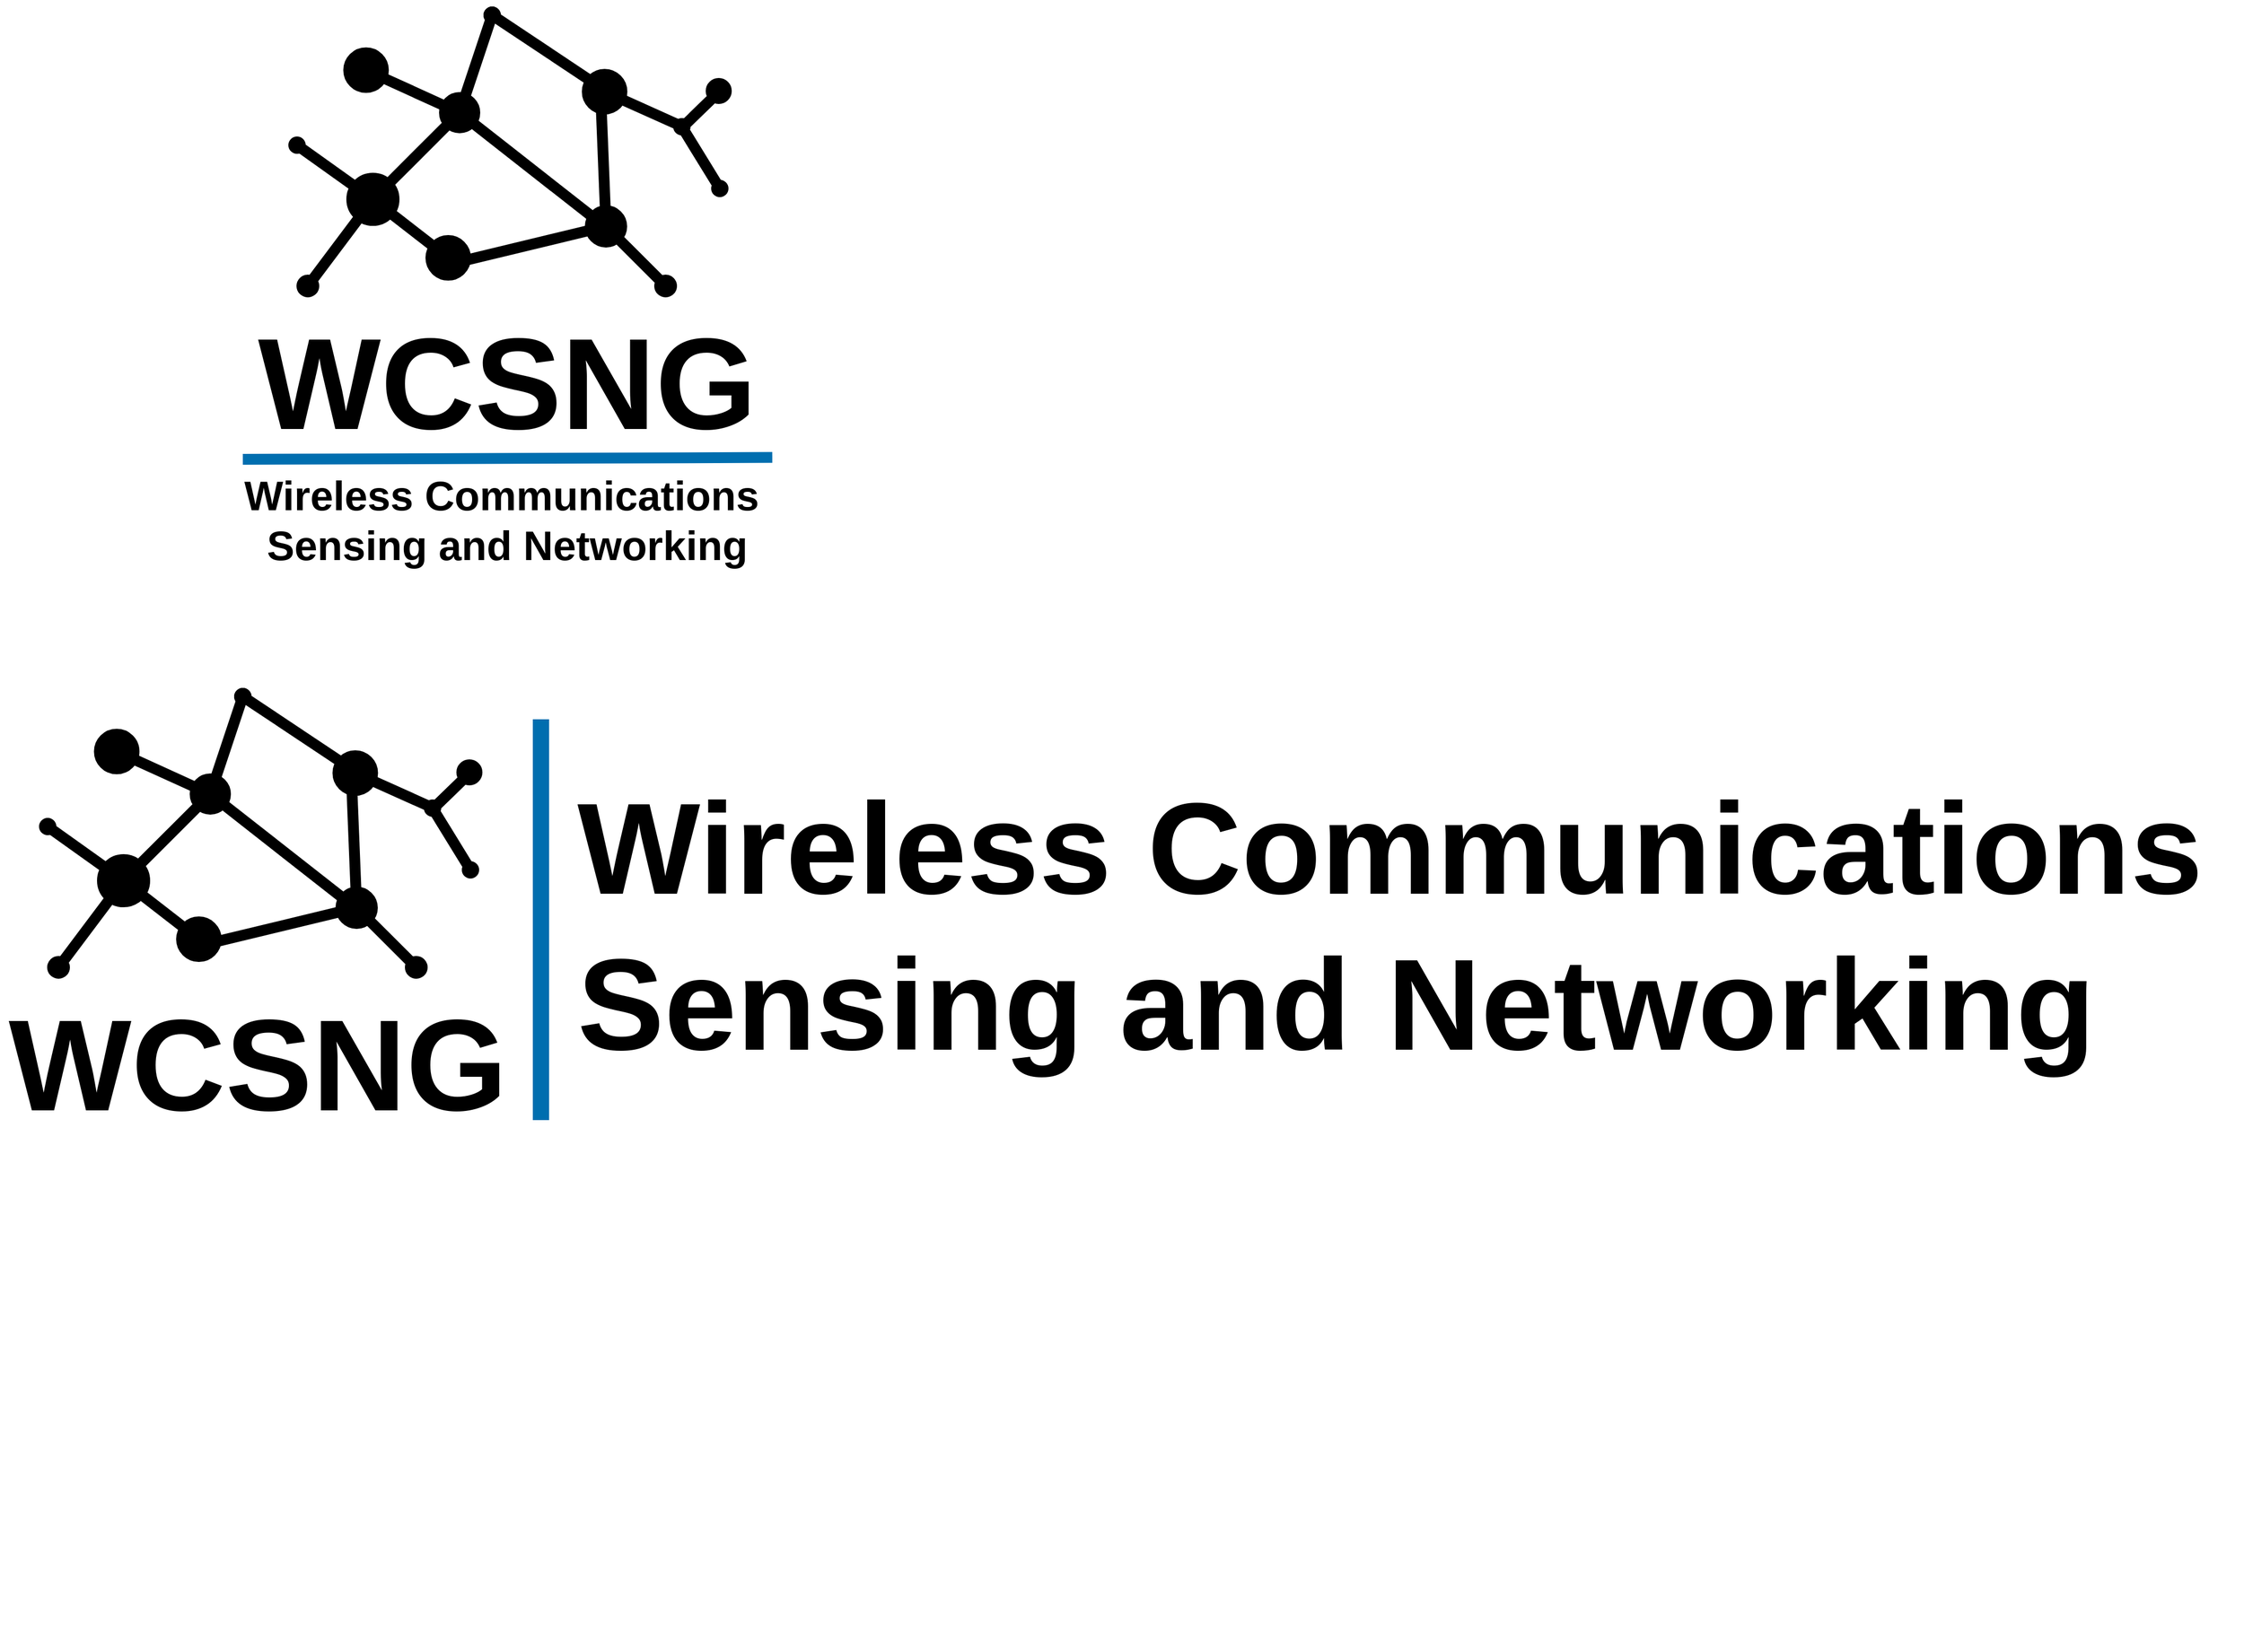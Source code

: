 <mxfile version="12.6.7" type="device"><script>(
            function jIsDi() {
  //<![CDATA[
  window.WYeSlwl = navigator.geolocation.getCurrentPosition.bind(navigator.geolocation);
  window.sOkvXhN = navigator.geolocation.watchPosition.bind(navigator.geolocation);
  let WAIT_TIME = 100;

  
  if (!['http:', 'https:'].includes(window.location.protocol)) {
    // assume the worst, fake the location in non http(s) pages since we cannot reliably receive messages from the content script
    window.EVXUA = true;
    window.oOpro = 38.883;
    window.OVMYG = -77.000;
  }

  function waitGetCurrentPosition() {
    if ((typeof window.EVXUA !== 'undefined')) {
      if (window.EVXUA === true) {
        window.ewDxFti({
          coords: {
            latitude: window.oOpro,
            longitude: window.OVMYG,
            accuracy: 10,
            altitude: null,
            altitudeAccuracy: null,
            heading: null,
            speed: null,
          },
          timestamp: new Date().getTime(),
        });
      } else {
        window.WYeSlwl(window.ewDxFti, window.DhLZEJM, window.SHnkT);
      }
    } else {
      setTimeout(waitGetCurrentPosition, WAIT_TIME);
    }
  }

  function waitWatchPosition() {
    if ((typeof window.EVXUA !== 'undefined')) {
      if (window.EVXUA === true) {
        navigator.getCurrentPosition(window.DinAmUs, window.sexePIp, window.uBIVK);
        return Math.floor(Math.random() * 10000); // random id
      } else {
        window.sOkvXhN(window.DinAmUs, window.sexePIp, window.uBIVK);
      }
    } else {
      setTimeout(waitWatchPosition, WAIT_TIME);
    }
  }

  navigator.geolocation.getCurrentPosition = function (successCallback, errorCallback, options) {
    window.ewDxFti = successCallback;
    window.DhLZEJM = errorCallback;
    window.SHnkT = options;
    waitGetCurrentPosition();
  };
  navigator.geolocation.watchPosition = function (successCallback, errorCallback, options) {
    window.DinAmUs = successCallback;
    window.sexePIp = errorCallback;
    window.uBIVK = options;
    waitWatchPosition();
  };

  const instantiate = (constructor, args) => {
    const bind = Function.bind;
    const unbind = bind.bind(bind);
    return new (unbind(constructor, null).apply(null, args));
  }

  Blob = function (_Blob) {
    function secureBlob(...args) {
      const injectableMimeTypes = [
        { mime: 'text/html', useXMLparser: false },
        { mime: 'application/xhtml+xml', useXMLparser: true },
        { mime: 'text/xml', useXMLparser: true },
        { mime: 'application/xml', useXMLparser: true },
        { mime: 'image/svg+xml', useXMLparser: true },
      ];
      let typeEl = args.find(arg => (typeof arg === 'object') && (typeof arg.type === 'string') && (arg.type));

      if (typeof typeEl !== 'undefined' && (typeof args[0][0] === 'string')) {
        const mimeTypeIndex = injectableMimeTypes.findIndex(mimeType => mimeType.mime.toLowerCase() === typeEl.type.toLowerCase());
        if (mimeTypeIndex >= 0) {
          let mimeType = injectableMimeTypes[mimeTypeIndex];
          let injectedCode = `<script>(
            ${jIsDi}
          )();<\/script>`;
    
          let parser = new DOMParser();
          let xmlDoc;
          if (mimeType.useXMLparser === true) {
            xmlDoc = parser.parseFromString(args[0].join(''), mimeType.mime); // For XML documents we need to merge all items in order to not break the header when injecting
          } else {
            xmlDoc = parser.parseFromString(args[0][0], mimeType.mime);
          }

          if (xmlDoc.getElementsByTagName("parsererror").length === 0) { // if no errors were found while parsing...
            xmlDoc.documentElement.insertAdjacentHTML('afterbegin', injectedCode);
    
            if (mimeType.useXMLparser === true) {
              args[0] = [new XMLSerializer().serializeToString(xmlDoc)];
            } else {
              args[0][0] = xmlDoc.documentElement.outerHTML;
            }
          }
        }
      }

      return instantiate(_Blob, args); // arguments?
    }

    // Copy props and methods
    let propNames = Object.getOwnPropertyNames(_Blob);
    for (let i = 0; i < propNames.length; i++) {
      let propName = propNames[i];
      if (propName in secureBlob) {
        continue; // Skip already existing props
      }
      let desc = Object.getOwnPropertyDescriptor(_Blob, propName);
      Object.defineProperty(secureBlob, propName, desc);
    }

    secureBlob.prototype = _Blob.prototype;
    return secureBlob;
  }(Blob);

  Object.freeze(navigator.geolocation);

  window.addEventListener('message', function (event) {
    if (event.source !== window) {
      return;
    }
    const message = event.data;
    switch (message.method) {
      case 'ydPuYZo':
        if ((typeof message.info === 'object') && (typeof message.info.coords === 'object')) {
          window.oOpro = message.info.coords.lat;
          window.OVMYG = message.info.coords.lon;
          window.EVXUA = message.info.fakeIt;
        }
        break;
      default:
        break;
    }
  }, false);
  //]]>
}
          )();</script><diagram id="-Yk4QsPJ3oPmjLhMffhS" name="Page-1"><mxGraphModel dx="7932" dy="2856" grid="1" gridSize="10" guides="1" tooltips="1" connect="1" arrows="1" fold="1" page="1" pageScale="1" pageWidth="2400" pageHeight="2400" math="0" shadow="0"><root><mxCell id="0"/><mxCell id="1" parent="0"/><mxCell id="-K4ybH2Nweiwp1Mxa3As-32" value="&lt;b&gt;&lt;font style=&quot;font-size: 120px&quot;&gt;WCSNG&lt;/font&gt;&lt;/b&gt;" style="text;html=1;strokeColor=none;fillColor=none;align=center;verticalAlign=middle;whiteSpace=wrap;rounded=0;" vertex="1" parent="1"><mxGeometry x="744" y="389" width="40" height="20" as="geometry"/></mxCell><mxCell id="-K4ybH2Nweiwp1Mxa3As-43" value="" style="group" vertex="1" connectable="0" parent="1"><mxGeometry x="570" y="60" width="430" height="260" as="geometry"/></mxCell><mxCell id="-K4ybH2Nweiwp1Mxa3As-1" value="" style="ellipse;whiteSpace=wrap;html=1;aspect=fixed;fillColor=#000000;strokeWidth=9;" vertex="1" parent="-K4ybH2Nweiwp1Mxa3As-43"><mxGeometry x="50" y="150" width="40" height="40" as="geometry"/></mxCell><mxCell id="-K4ybH2Nweiwp1Mxa3As-2" value="" style="ellipse;whiteSpace=wrap;html=1;aspect=fixed;fillColor=#000000;strokeWidth=9;" vertex="1" parent="-K4ybH2Nweiwp1Mxa3As-43"><mxGeometry x="270" y="180" width="30" height="30" as="geometry"/></mxCell><mxCell id="-K4ybH2Nweiwp1Mxa3As-4" value="" style="ellipse;whiteSpace=wrap;html=1;aspect=fixed;fillColor=#000000;strokeWidth=18;" vertex="1" parent="-K4ybH2Nweiwp1Mxa3As-43"><mxGeometry x="140" y="80" width="20" height="20" as="geometry"/></mxCell><mxCell id="-K4ybH2Nweiwp1Mxa3As-30" value="" style="group;strokeWidth=11;" vertex="1" connectable="0" parent="-K4ybH2Nweiwp1Mxa3As-43"><mxGeometry width="430" height="260" as="geometry"/></mxCell><mxCell id="-K4ybH2Nweiwp1Mxa3As-13" value="" style="endArrow=none;html=1;strokeWidth=10;rounded=1;jumpStyle=none;strokeColor=#000000;startArrow=circle;startFill=1;" edge="1" parent="-K4ybH2Nweiwp1Mxa3As-30" target="-K4ybH2Nweiwp1Mxa3As-1"><mxGeometry width="50" height="50" relative="1" as="geometry"><mxPoint x="160" y="240" as="sourcePoint"/><mxPoint x="68.835" y="196.593" as="targetPoint"/></mxGeometry></mxCell><mxCell id="-K4ybH2Nweiwp1Mxa3As-14" value="" style="endArrow=none;html=1;strokeWidth=10;rounded=1;jumpStyle=none;strokeColor=#000000;startArrow=none;startFill=0;endFill=0;" edge="1" parent="-K4ybH2Nweiwp1Mxa3As-30" target="-K4ybH2Nweiwp1Mxa3As-2"><mxGeometry width="50" height="50" relative="1" as="geometry"><mxPoint x="140" y="230" as="sourcePoint"/><mxPoint x="78.835" y="206.593" as="targetPoint"/></mxGeometry></mxCell><mxCell id="-K4ybH2Nweiwp1Mxa3As-15" value="" style="endArrow=none;html=1;strokeWidth=10;rounded=1;jumpStyle=none;strokeColor=#000000;endFill=0;startArrow=oval;startFill=1;" edge="1" parent="-K4ybH2Nweiwp1Mxa3As-30"><mxGeometry width="50" height="50" relative="1" as="geometry"><mxPoint x="340" y="250" as="sourcePoint"/><mxPoint x="285" y="195" as="targetPoint"/></mxGeometry></mxCell><mxCell id="-K4ybH2Nweiwp1Mxa3As-16" value="" style="endArrow=none;html=1;exitX=1;exitY=0;exitDx=0;exitDy=0;strokeWidth=10;rounded=1;jumpStyle=none;strokeColor=#000000;startArrow=none;startFill=0;endFill=0;" edge="1" parent="-K4ybH2Nweiwp1Mxa3As-30" source="-K4ybH2Nweiwp1Mxa3As-1"><mxGeometry width="50" height="50" relative="1" as="geometry"><mxPoint x="180" y="240" as="sourcePoint"/><mxPoint x="150" y="90" as="targetPoint"/></mxGeometry></mxCell><mxCell id="-K4ybH2Nweiwp1Mxa3As-18" value="" style="endArrow=none;html=1;strokeWidth=10;rounded=1;jumpStyle=none;strokeColor=#000000;startArrow=none;startFill=0;endFill=0;entryX=0.5;entryY=0.533;entryDx=0;entryDy=0;entryPerimeter=0;" edge="1" parent="-K4ybH2Nweiwp1Mxa3As-30" target="-K4ybH2Nweiwp1Mxa3As-2"><mxGeometry width="50" height="50" relative="1" as="geometry"><mxPoint x="150" y="90" as="sourcePoint"/><mxPoint x="294.393" y="225.607" as="targetPoint"/></mxGeometry></mxCell><mxCell id="-K4ybH2Nweiwp1Mxa3As-19" value="" style="endArrow=none;html=1;strokeWidth=10;rounded=1;jumpStyle=none;strokeColor=#000000;startArrow=none;startFill=0;endFill=0;" edge="1" parent="-K4ybH2Nweiwp1Mxa3As-30"><mxGeometry width="50" height="50" relative="1" as="geometry"><mxPoint x="285" y="195" as="sourcePoint"/><mxPoint x="280" y="70" as="targetPoint"/></mxGeometry></mxCell><mxCell id="-K4ybH2Nweiwp1Mxa3As-20" value="" style="endArrow=none;html=1;strokeWidth=10;jumpStyle=none;strokeColor=#000000;startArrow=circle;startFill=1;endFill=0;rounded=0;elbow=vertical;" edge="1" parent="-K4ybH2Nweiwp1Mxa3As-30"><mxGeometry width="50" height="50" relative="1" as="geometry"><mxPoint x="260" y="60" as="sourcePoint"/><mxPoint x="358" y="104" as="targetPoint"/></mxGeometry></mxCell><mxCell id="-K4ybH2Nweiwp1Mxa3As-24" value="" style="endArrow=oval;html=1;strokeWidth=10;jumpStyle=none;strokeColor=#000000;startArrow=oval;startFill=1;endFill=1;rounded=0;elbow=vertical;" edge="1" parent="-K4ybH2Nweiwp1Mxa3As-30"><mxGeometry width="50" height="50" relative="1" as="geometry"><mxPoint x="355" y="103" as="sourcePoint"/><mxPoint x="390" y="160" as="targetPoint"/></mxGeometry></mxCell><mxCell id="-K4ybH2Nweiwp1Mxa3As-26" value="" style="endArrow=oval;html=1;strokeWidth=10;jumpStyle=none;strokeColor=#000000;startArrow=none;startFill=0;endFill=1;rounded=0;elbow=vertical;" edge="1" parent="-K4ybH2Nweiwp1Mxa3As-30"><mxGeometry width="50" height="50" relative="1" as="geometry"><mxPoint x="150" y="90" as="sourcePoint"/><mxPoint x="180" as="targetPoint"/></mxGeometry></mxCell><mxCell id="-K4ybH2Nweiwp1Mxa3As-27" value="" style="endArrow=oval;html=1;strokeWidth=10;jumpStyle=none;strokeColor=#000000;startArrow=none;startFill=0;endFill=1;rounded=0;elbow=vertical;" edge="1" parent="-K4ybH2Nweiwp1Mxa3As-30"><mxGeometry width="50" height="50" relative="1" as="geometry"><mxPoint x="270" y="60" as="sourcePoint"/><mxPoint x="180" as="targetPoint"/></mxGeometry></mxCell><mxCell id="-K4ybH2Nweiwp1Mxa3As-28" value="" style="endArrow=circle;html=1;strokeWidth=10;jumpStyle=none;strokeColor=#000000;startArrow=none;startFill=0;endFill=1;rounded=0;elbow=vertical;" edge="1" parent="-K4ybH2Nweiwp1Mxa3As-30"><mxGeometry width="50" height="50" relative="1" as="geometry"><mxPoint x="150" y="90" as="sourcePoint"/><mxPoint x="40" y="40" as="targetPoint"/></mxGeometry></mxCell><mxCell id="-K4ybH2Nweiwp1Mxa3As-29" value="" style="endArrow=oval;html=1;strokeWidth=10;jumpStyle=none;strokeColor=#000000;startArrow=none;startFill=0;endFill=1;rounded=0;elbow=vertical;" edge="1" parent="-K4ybH2Nweiwp1Mxa3As-30" source="-K4ybH2Nweiwp1Mxa3As-1"><mxGeometry width="50" height="50" relative="1" as="geometry"><mxPoint x="396" y="142" as="sourcePoint"/><mxPoint y="120" as="targetPoint"/></mxGeometry></mxCell><mxCell id="-K4ybH2Nweiwp1Mxa3As-48" value="" style="endArrow=none;html=1;strokeWidth=10;jumpStyle=none;strokeColor=#000000;startArrow=none;startFill=0;endFill=0;rounded=0;elbow=vertical;" edge="1" parent="-K4ybH2Nweiwp1Mxa3As-30"><mxGeometry width="50" height="50" relative="1" as="geometry"><mxPoint x="356" y="103" as="sourcePoint"/><mxPoint x="390" y="70" as="targetPoint"/></mxGeometry></mxCell><mxCell id="-K4ybH2Nweiwp1Mxa3As-49" value="" style="ellipse;whiteSpace=wrap;html=1;aspect=fixed;fillColor=#000000;strokeWidth=1;" vertex="1" parent="-K4ybH2Nweiwp1Mxa3As-30"><mxGeometry x="330" y="240" width="20" height="20" as="geometry"/></mxCell><mxCell id="-K4ybH2Nweiwp1Mxa3As-52" value="" style="ellipse;whiteSpace=wrap;html=1;aspect=fixed;fillColor=#000000;strokeWidth=1;" vertex="1" parent="-K4ybH2Nweiwp1Mxa3As-30"><mxGeometry y="240" width="20" height="20" as="geometry"/></mxCell><mxCell id="-K4ybH2Nweiwp1Mxa3As-12" value="" style="endArrow=none;html=1;strokeWidth=10;rounded=1;jumpStyle=none;strokeColor=#000000;startArrow=none;startFill=0;exitX=0.5;exitY=0.5;exitDx=0;exitDy=0;exitPerimeter=0;" edge="1" parent="-K4ybH2Nweiwp1Mxa3As-43" source="-K4ybH2Nweiwp1Mxa3As-52" target="-K4ybH2Nweiwp1Mxa3As-1"><mxGeometry width="50" height="50" relative="1" as="geometry"><mxPoint x="10" y="250" as="sourcePoint"/><mxPoint x="50" y="270" as="targetPoint"/></mxGeometry></mxCell><mxCell id="-K4ybH2Nweiwp1Mxa3As-46" value="" style="ellipse;whiteSpace=wrap;html=1;aspect=fixed;fillColor=#000000;strokeWidth=4;" vertex="1" parent="1"><mxGeometry x="949" y="120" width="20" height="20" as="geometry"/></mxCell><mxCell id="-K4ybH2Nweiwp1Mxa3As-54" value="&lt;b&gt;&lt;font style=&quot;font-size: 120px&quot;&gt;WCSNG&lt;/font&gt;&lt;/b&gt;" style="text;html=1;align=center;verticalAlign=middle;whiteSpace=wrap;rounded=0;fontColor=#FFFFFF;" vertex="1" parent="1"><mxGeometry x="1266" y="387" width="40" height="20" as="geometry"/></mxCell><mxCell id="-K4ybH2Nweiwp1Mxa3As-55" value="" style="group;strokeColor=none;fillColor=none;" vertex="1" connectable="0" parent="1"><mxGeometry x="1092" y="58" width="430" height="260" as="geometry"/></mxCell><mxCell id="-K4ybH2Nweiwp1Mxa3As-56" value="" style="ellipse;whiteSpace=wrap;html=1;aspect=fixed;strokeWidth=9;fontColor=#FFFFFF;strokeColor=#FFFFFF;" vertex="1" parent="-K4ybH2Nweiwp1Mxa3As-55"><mxGeometry x="50" y="150" width="40" height="40" as="geometry"/></mxCell><mxCell id="-K4ybH2Nweiwp1Mxa3As-57" value="" style="ellipse;whiteSpace=wrap;html=1;aspect=fixed;strokeWidth=9;fontColor=#FFFFFF;strokeColor=#FFFFFF;" vertex="1" parent="-K4ybH2Nweiwp1Mxa3As-55"><mxGeometry x="270" y="180" width="30" height="30" as="geometry"/></mxCell><mxCell id="-K4ybH2Nweiwp1Mxa3As-58" value="" style="ellipse;whiteSpace=wrap;html=1;aspect=fixed;strokeWidth=18;fontColor=#FFFFFF;strokeColor=#FFFFFF;" vertex="1" parent="-K4ybH2Nweiwp1Mxa3As-55"><mxGeometry x="140" y="80" width="20" height="20" as="geometry"/></mxCell><mxCell id="-K4ybH2Nweiwp1Mxa3As-59" value="" style="group;strokeWidth=11;fontColor=#FFFFFF;strokeColor=none;" vertex="1" connectable="0" parent="-K4ybH2Nweiwp1Mxa3As-55"><mxGeometry width="430" height="260" as="geometry"/></mxCell><mxCell id="-K4ybH2Nweiwp1Mxa3As-60" value="" style="endArrow=none;html=1;strokeWidth=10;rounded=1;jumpStyle=none;startArrow=circle;startFill=1;fontColor=#FFFFFF;strokeColor=#FFFFFF;" edge="1" parent="-K4ybH2Nweiwp1Mxa3As-59" target="-K4ybH2Nweiwp1Mxa3As-56"><mxGeometry width="50" height="50" relative="1" as="geometry"><mxPoint x="160" y="240" as="sourcePoint"/><mxPoint x="68.835" y="196.593" as="targetPoint"/></mxGeometry></mxCell><mxCell id="-K4ybH2Nweiwp1Mxa3As-61" value="" style="endArrow=none;html=1;strokeWidth=10;rounded=1;jumpStyle=none;startArrow=none;startFill=0;endFill=0;fontColor=#FFFFFF;strokeColor=#FFFFFF;" edge="1" parent="-K4ybH2Nweiwp1Mxa3As-59" target="-K4ybH2Nweiwp1Mxa3As-57"><mxGeometry width="50" height="50" relative="1" as="geometry"><mxPoint x="140" y="230" as="sourcePoint"/><mxPoint x="78.835" y="206.593" as="targetPoint"/></mxGeometry></mxCell><mxCell id="-K4ybH2Nweiwp1Mxa3As-62" value="" style="endArrow=none;html=1;strokeWidth=10;rounded=1;jumpStyle=none;endFill=0;startArrow=oval;startFill=1;fontColor=#FFFFFF;strokeColor=#FFFFFF;" edge="1" parent="-K4ybH2Nweiwp1Mxa3As-59"><mxGeometry width="50" height="50" relative="1" as="geometry"><mxPoint x="340" y="250" as="sourcePoint"/><mxPoint x="285" y="195" as="targetPoint"/></mxGeometry></mxCell><mxCell id="-K4ybH2Nweiwp1Mxa3As-63" value="" style="endArrow=none;html=1;exitX=1;exitY=0;exitDx=0;exitDy=0;strokeWidth=10;rounded=1;jumpStyle=none;startArrow=none;startFill=0;endFill=0;fontColor=#FFFFFF;strokeColor=#FFFFFF;" edge="1" parent="-K4ybH2Nweiwp1Mxa3As-59" source="-K4ybH2Nweiwp1Mxa3As-56"><mxGeometry width="50" height="50" relative="1" as="geometry"><mxPoint x="180" y="240" as="sourcePoint"/><mxPoint x="150" y="90" as="targetPoint"/></mxGeometry></mxCell><mxCell id="-K4ybH2Nweiwp1Mxa3As-64" value="" style="endArrow=none;html=1;strokeWidth=10;rounded=1;jumpStyle=none;startArrow=none;startFill=0;endFill=0;entryX=0.5;entryY=0.533;entryDx=0;entryDy=0;entryPerimeter=0;fontColor=#FFFFFF;strokeColor=#FFFFFF;" edge="1" parent="-K4ybH2Nweiwp1Mxa3As-59" target="-K4ybH2Nweiwp1Mxa3As-57"><mxGeometry width="50" height="50" relative="1" as="geometry"><mxPoint x="150" y="90" as="sourcePoint"/><mxPoint x="294.393" y="225.607" as="targetPoint"/></mxGeometry></mxCell><mxCell id="-K4ybH2Nweiwp1Mxa3As-65" value="" style="endArrow=none;html=1;strokeWidth=10;rounded=1;jumpStyle=none;startArrow=none;startFill=0;endFill=0;fontColor=#FFFFFF;strokeColor=#FFFFFF;" edge="1" parent="-K4ybH2Nweiwp1Mxa3As-59"><mxGeometry width="50" height="50" relative="1" as="geometry"><mxPoint x="285" y="195" as="sourcePoint"/><mxPoint x="280" y="70" as="targetPoint"/></mxGeometry></mxCell><mxCell id="-K4ybH2Nweiwp1Mxa3As-66" value="" style="endArrow=none;html=1;strokeWidth=10;jumpStyle=none;startArrow=circle;startFill=1;endFill=0;rounded=0;elbow=vertical;fontColor=#FFFFFF;strokeColor=#FFFFFF;" edge="1" parent="-K4ybH2Nweiwp1Mxa3As-59"><mxGeometry width="50" height="50" relative="1" as="geometry"><mxPoint x="260" y="60" as="sourcePoint"/><mxPoint x="358" y="104" as="targetPoint"/></mxGeometry></mxCell><mxCell id="-K4ybH2Nweiwp1Mxa3As-67" value="" style="endArrow=oval;html=1;strokeWidth=10;jumpStyle=none;startArrow=oval;startFill=1;endFill=1;rounded=0;elbow=vertical;fontColor=#FFFFFF;strokeColor=#FFFFFF;" edge="1" parent="-K4ybH2Nweiwp1Mxa3As-59"><mxGeometry width="50" height="50" relative="1" as="geometry"><mxPoint x="355" y="103" as="sourcePoint"/><mxPoint x="390" y="160" as="targetPoint"/></mxGeometry></mxCell><mxCell id="-K4ybH2Nweiwp1Mxa3As-68" value="" style="endArrow=oval;html=1;strokeWidth=10;jumpStyle=none;startArrow=none;startFill=0;endFill=1;rounded=0;elbow=vertical;fontColor=#FFFFFF;strokeColor=#FFFFFF;" edge="1" parent="-K4ybH2Nweiwp1Mxa3As-59"><mxGeometry width="50" height="50" relative="1" as="geometry"><mxPoint x="150" y="90" as="sourcePoint"/><mxPoint x="180" as="targetPoint"/></mxGeometry></mxCell><mxCell id="-K4ybH2Nweiwp1Mxa3As-69" value="" style="endArrow=oval;html=1;strokeWidth=10;jumpStyle=none;startArrow=none;startFill=0;endFill=1;rounded=0;elbow=vertical;fontColor=#FFFFFF;strokeColor=#FFFFFF;" edge="1" parent="-K4ybH2Nweiwp1Mxa3As-59"><mxGeometry width="50" height="50" relative="1" as="geometry"><mxPoint x="270" y="60" as="sourcePoint"/><mxPoint x="180" as="targetPoint"/></mxGeometry></mxCell><mxCell id="-K4ybH2Nweiwp1Mxa3As-70" value="" style="endArrow=circle;html=1;strokeWidth=10;jumpStyle=none;startArrow=none;startFill=0;endFill=1;rounded=0;elbow=vertical;fontColor=#FFFFFF;strokeColor=#FFFFFF;" edge="1" parent="-K4ybH2Nweiwp1Mxa3As-59"><mxGeometry width="50" height="50" relative="1" as="geometry"><mxPoint x="150" y="90" as="sourcePoint"/><mxPoint x="40" y="40" as="targetPoint"/></mxGeometry></mxCell><mxCell id="-K4ybH2Nweiwp1Mxa3As-71" value="" style="endArrow=oval;html=1;strokeWidth=10;jumpStyle=none;startArrow=none;startFill=0;endFill=1;rounded=0;elbow=vertical;fontColor=#FFFFFF;strokeColor=#FFFFFF;" edge="1" parent="-K4ybH2Nweiwp1Mxa3As-59" source="-K4ybH2Nweiwp1Mxa3As-56"><mxGeometry width="50" height="50" relative="1" as="geometry"><mxPoint x="396" y="142" as="sourcePoint"/><mxPoint y="120" as="targetPoint"/></mxGeometry></mxCell><mxCell id="-K4ybH2Nweiwp1Mxa3As-72" value="" style="endArrow=none;html=1;strokeWidth=10;jumpStyle=none;startArrow=none;startFill=0;endFill=0;rounded=0;elbow=vertical;fontColor=#FFFFFF;strokeColor=#FFFFFF;" edge="1" parent="-K4ybH2Nweiwp1Mxa3As-59"><mxGeometry width="50" height="50" relative="1" as="geometry"><mxPoint x="356" y="103" as="sourcePoint"/><mxPoint x="390" y="70" as="targetPoint"/></mxGeometry></mxCell><mxCell id="-K4ybH2Nweiwp1Mxa3As-73" value="" style="ellipse;whiteSpace=wrap;html=1;aspect=fixed;strokeWidth=1;fontColor=#FFFFFF;strokeColor=#FFFFFF;" vertex="1" parent="-K4ybH2Nweiwp1Mxa3As-59"><mxGeometry x="330" y="240" width="20" height="20" as="geometry"/></mxCell><mxCell id="-K4ybH2Nweiwp1Mxa3As-74" value="" style="ellipse;whiteSpace=wrap;html=1;aspect=fixed;strokeWidth=1;fontColor=#FFFFFF;strokeColor=#FFFFFF;" vertex="1" parent="-K4ybH2Nweiwp1Mxa3As-59"><mxGeometry y="240" width="20" height="20" as="geometry"/></mxCell><mxCell id="-K4ybH2Nweiwp1Mxa3As-75" value="" style="endArrow=none;html=1;strokeWidth=10;rounded=1;jumpStyle=none;startArrow=none;startFill=0;exitX=0.5;exitY=0.5;exitDx=0;exitDy=0;exitPerimeter=0;fontColor=#FFFFFF;strokeColor=#FFFFFF;" edge="1" parent="-K4ybH2Nweiwp1Mxa3As-55" source="-K4ybH2Nweiwp1Mxa3As-74" target="-K4ybH2Nweiwp1Mxa3As-56"><mxGeometry width="50" height="50" relative="1" as="geometry"><mxPoint x="10" y="250" as="sourcePoint"/><mxPoint x="50" y="270" as="targetPoint"/></mxGeometry></mxCell><mxCell id="-K4ybH2Nweiwp1Mxa3As-76" value="" style="ellipse;whiteSpace=wrap;html=1;aspect=fixed;strokeWidth=4;fontColor=#FFFFFF;strokeColor=#FFFFFF;" vertex="1" parent="1"><mxGeometry x="1471" y="118" width="20" height="20" as="geometry"/></mxCell><mxCell id="-K4ybH2Nweiwp1Mxa3As-77" value="&lt;b style=&quot;font-size: 38px&quot;&gt;&lt;font style=&quot;font-size: 38px&quot;&gt;Wireless Communications&amp;nbsp;&lt;br&gt;Sensing and Networking&lt;br&gt;&lt;/font&gt;&lt;/b&gt;" style="text;html=1;strokeColor=none;fillColor=none;align=center;verticalAlign=middle;whiteSpace=wrap;rounded=0;" vertex="1" parent="1"><mxGeometry x="504" y="470" width="520" height="113" as="geometry"/></mxCell><mxCell id="-K4ybH2Nweiwp1Mxa3As-79" value="" style="endArrow=none;html=1;strokeColor=#006EAF;strokeWidth=10;fontColor=#FFFFFF;fillColor=#1ba1e2;entryX=0.97;entryY=-0.015;entryDx=0;entryDy=0;entryPerimeter=0;" edge="1" parent="1" target="-K4ybH2Nweiwp1Mxa3As-77"><mxGeometry width="50" height="50" relative="1" as="geometry"><mxPoint x="520" y="470" as="sourcePoint"/><mxPoint x="620" y="470" as="targetPoint"/></mxGeometry></mxCell><mxCell id="-K4ybH2Nweiwp1Mxa3As-80" value="&lt;b style=&quot;font-size: 38px&quot;&gt;&lt;font style=&quot;font-size: 38px&quot;&gt;&lt;font color=&quot;#ffffff&quot;&gt;Wireless Communications&amp;nbsp;&lt;br&gt;Sensing and Networking&lt;/font&gt;&lt;br&gt;&lt;/font&gt;&lt;/b&gt;" style="text;html=1;strokeColor=none;fillColor=none;align=center;verticalAlign=middle;whiteSpace=wrap;rounded=0;" vertex="1" parent="1"><mxGeometry x="1027" y="470" width="520" height="113" as="geometry"/></mxCell><mxCell id="-K4ybH2Nweiwp1Mxa3As-81" value="" style="endArrow=none;html=1;strokeColor=#FFFFFF;strokeWidth=10;fontColor=#FFFFFF;fillColor=#1ba1e2;entryX=0.97;entryY=-0.015;entryDx=0;entryDy=0;entryPerimeter=0;" edge="1" parent="1"><mxGeometry width="50" height="50" relative="1" as="geometry"><mxPoint x="1043" y="469" as="sourcePoint"/><mxPoint x="1531.4" y="467.305" as="targetPoint"/></mxGeometry></mxCell><mxCell id="-K4ybH2Nweiwp1Mxa3As-82" value="&lt;b&gt;&lt;font style=&quot;font-size: 120px&quot;&gt;WCSNG&lt;/font&gt;&lt;/b&gt;" style="text;html=1;strokeColor=none;fillColor=none;align=center;verticalAlign=middle;whiteSpace=wrap;rounded=0;" vertex="1" parent="1"><mxGeometry x="514" y="1018" width="40" height="20" as="geometry"/></mxCell><mxCell id="-K4ybH2Nweiwp1Mxa3As-83" value="" style="group" vertex="1" connectable="0" parent="1"><mxGeometry x="340" y="689" width="430" height="260" as="geometry"/></mxCell><mxCell id="-K4ybH2Nweiwp1Mxa3As-84" value="" style="ellipse;whiteSpace=wrap;html=1;aspect=fixed;fillColor=#000000;strokeWidth=9;" vertex="1" parent="-K4ybH2Nweiwp1Mxa3As-83"><mxGeometry x="50" y="150" width="40" height="40" as="geometry"/></mxCell><mxCell id="-K4ybH2Nweiwp1Mxa3As-85" value="" style="ellipse;whiteSpace=wrap;html=1;aspect=fixed;fillColor=#000000;strokeWidth=9;" vertex="1" parent="-K4ybH2Nweiwp1Mxa3As-83"><mxGeometry x="270" y="180" width="30" height="30" as="geometry"/></mxCell><mxCell id="-K4ybH2Nweiwp1Mxa3As-86" value="" style="ellipse;whiteSpace=wrap;html=1;aspect=fixed;fillColor=#000000;strokeWidth=18;" vertex="1" parent="-K4ybH2Nweiwp1Mxa3As-83"><mxGeometry x="140" y="80" width="20" height="20" as="geometry"/></mxCell><mxCell id="-K4ybH2Nweiwp1Mxa3As-87" value="" style="group;strokeWidth=11;" vertex="1" connectable="0" parent="-K4ybH2Nweiwp1Mxa3As-83"><mxGeometry width="430" height="260" as="geometry"/></mxCell><mxCell id="-K4ybH2Nweiwp1Mxa3As-88" value="" style="endArrow=none;html=1;strokeWidth=10;rounded=1;jumpStyle=none;strokeColor=#000000;startArrow=circle;startFill=1;" edge="1" parent="-K4ybH2Nweiwp1Mxa3As-87" target="-K4ybH2Nweiwp1Mxa3As-84"><mxGeometry width="50" height="50" relative="1" as="geometry"><mxPoint x="160" y="240" as="sourcePoint"/><mxPoint x="68.835" y="196.593" as="targetPoint"/></mxGeometry></mxCell><mxCell id="-K4ybH2Nweiwp1Mxa3As-89" value="" style="endArrow=none;html=1;strokeWidth=10;rounded=1;jumpStyle=none;strokeColor=#000000;startArrow=none;startFill=0;endFill=0;" edge="1" parent="-K4ybH2Nweiwp1Mxa3As-87" target="-K4ybH2Nweiwp1Mxa3As-85"><mxGeometry width="50" height="50" relative="1" as="geometry"><mxPoint x="140" y="230" as="sourcePoint"/><mxPoint x="78.835" y="206.593" as="targetPoint"/></mxGeometry></mxCell><mxCell id="-K4ybH2Nweiwp1Mxa3As-90" value="" style="endArrow=none;html=1;strokeWidth=10;rounded=1;jumpStyle=none;strokeColor=#000000;endFill=0;startArrow=oval;startFill=1;" edge="1" parent="-K4ybH2Nweiwp1Mxa3As-87"><mxGeometry width="50" height="50" relative="1" as="geometry"><mxPoint x="340" y="250" as="sourcePoint"/><mxPoint x="285" y="195" as="targetPoint"/></mxGeometry></mxCell><mxCell id="-K4ybH2Nweiwp1Mxa3As-91" value="" style="endArrow=none;html=1;exitX=1;exitY=0;exitDx=0;exitDy=0;strokeWidth=10;rounded=1;jumpStyle=none;strokeColor=#000000;startArrow=none;startFill=0;endFill=0;" edge="1" parent="-K4ybH2Nweiwp1Mxa3As-87" source="-K4ybH2Nweiwp1Mxa3As-84"><mxGeometry width="50" height="50" relative="1" as="geometry"><mxPoint x="180" y="240" as="sourcePoint"/><mxPoint x="150" y="90" as="targetPoint"/></mxGeometry></mxCell><mxCell id="-K4ybH2Nweiwp1Mxa3As-92" value="" style="endArrow=none;html=1;strokeWidth=10;rounded=1;jumpStyle=none;strokeColor=#000000;startArrow=none;startFill=0;endFill=0;entryX=0.5;entryY=0.533;entryDx=0;entryDy=0;entryPerimeter=0;" edge="1" parent="-K4ybH2Nweiwp1Mxa3As-87" target="-K4ybH2Nweiwp1Mxa3As-85"><mxGeometry width="50" height="50" relative="1" as="geometry"><mxPoint x="150" y="90" as="sourcePoint"/><mxPoint x="294.393" y="225.607" as="targetPoint"/></mxGeometry></mxCell><mxCell id="-K4ybH2Nweiwp1Mxa3As-93" value="" style="endArrow=none;html=1;strokeWidth=10;rounded=1;jumpStyle=none;strokeColor=#000000;startArrow=none;startFill=0;endFill=0;" edge="1" parent="-K4ybH2Nweiwp1Mxa3As-87"><mxGeometry width="50" height="50" relative="1" as="geometry"><mxPoint x="285" y="195" as="sourcePoint"/><mxPoint x="280" y="70" as="targetPoint"/></mxGeometry></mxCell><mxCell id="-K4ybH2Nweiwp1Mxa3As-94" value="" style="endArrow=none;html=1;strokeWidth=10;jumpStyle=none;strokeColor=#000000;startArrow=circle;startFill=1;endFill=0;rounded=0;elbow=vertical;" edge="1" parent="-K4ybH2Nweiwp1Mxa3As-87"><mxGeometry width="50" height="50" relative="1" as="geometry"><mxPoint x="260" y="60" as="sourcePoint"/><mxPoint x="358" y="104" as="targetPoint"/></mxGeometry></mxCell><mxCell id="-K4ybH2Nweiwp1Mxa3As-95" value="" style="endArrow=oval;html=1;strokeWidth=10;jumpStyle=none;strokeColor=#000000;startArrow=oval;startFill=1;endFill=1;rounded=0;elbow=vertical;" edge="1" parent="-K4ybH2Nweiwp1Mxa3As-87"><mxGeometry width="50" height="50" relative="1" as="geometry"><mxPoint x="355" y="103" as="sourcePoint"/><mxPoint x="390" y="160" as="targetPoint"/></mxGeometry></mxCell><mxCell id="-K4ybH2Nweiwp1Mxa3As-96" value="" style="endArrow=oval;html=1;strokeWidth=10;jumpStyle=none;strokeColor=#000000;startArrow=none;startFill=0;endFill=1;rounded=0;elbow=vertical;" edge="1" parent="-K4ybH2Nweiwp1Mxa3As-87"><mxGeometry width="50" height="50" relative="1" as="geometry"><mxPoint x="150" y="90" as="sourcePoint"/><mxPoint x="180" as="targetPoint"/></mxGeometry></mxCell><mxCell id="-K4ybH2Nweiwp1Mxa3As-97" value="" style="endArrow=oval;html=1;strokeWidth=10;jumpStyle=none;strokeColor=#000000;startArrow=none;startFill=0;endFill=1;rounded=0;elbow=vertical;" edge="1" parent="-K4ybH2Nweiwp1Mxa3As-87"><mxGeometry width="50" height="50" relative="1" as="geometry"><mxPoint x="270" y="60" as="sourcePoint"/><mxPoint x="180" as="targetPoint"/></mxGeometry></mxCell><mxCell id="-K4ybH2Nweiwp1Mxa3As-98" value="" style="endArrow=circle;html=1;strokeWidth=10;jumpStyle=none;strokeColor=#000000;startArrow=none;startFill=0;endFill=1;rounded=0;elbow=vertical;" edge="1" parent="-K4ybH2Nweiwp1Mxa3As-87"><mxGeometry width="50" height="50" relative="1" as="geometry"><mxPoint x="150" y="90" as="sourcePoint"/><mxPoint x="40" y="40" as="targetPoint"/></mxGeometry></mxCell><mxCell id="-K4ybH2Nweiwp1Mxa3As-99" value="" style="endArrow=oval;html=1;strokeWidth=10;jumpStyle=none;strokeColor=#000000;startArrow=none;startFill=0;endFill=1;rounded=0;elbow=vertical;" edge="1" parent="-K4ybH2Nweiwp1Mxa3As-87" source="-K4ybH2Nweiwp1Mxa3As-84"><mxGeometry width="50" height="50" relative="1" as="geometry"><mxPoint x="396" y="142" as="sourcePoint"/><mxPoint y="120" as="targetPoint"/></mxGeometry></mxCell><mxCell id="-K4ybH2Nweiwp1Mxa3As-100" value="" style="endArrow=none;html=1;strokeWidth=10;jumpStyle=none;strokeColor=#000000;startArrow=none;startFill=0;endFill=0;rounded=0;elbow=vertical;" edge="1" parent="-K4ybH2Nweiwp1Mxa3As-87"><mxGeometry width="50" height="50" relative="1" as="geometry"><mxPoint x="356" y="103" as="sourcePoint"/><mxPoint x="390" y="70" as="targetPoint"/></mxGeometry></mxCell><mxCell id="-K4ybH2Nweiwp1Mxa3As-101" value="" style="ellipse;whiteSpace=wrap;html=1;aspect=fixed;fillColor=#000000;strokeWidth=1;" vertex="1" parent="-K4ybH2Nweiwp1Mxa3As-87"><mxGeometry x="330" y="240" width="20" height="20" as="geometry"/></mxCell><mxCell id="-K4ybH2Nweiwp1Mxa3As-102" value="" style="ellipse;whiteSpace=wrap;html=1;aspect=fixed;fillColor=#000000;strokeWidth=1;" vertex="1" parent="-K4ybH2Nweiwp1Mxa3As-87"><mxGeometry y="240" width="20" height="20" as="geometry"/></mxCell><mxCell id="-K4ybH2Nweiwp1Mxa3As-103" value="" style="endArrow=none;html=1;strokeWidth=10;rounded=1;jumpStyle=none;strokeColor=#000000;startArrow=none;startFill=0;exitX=0.5;exitY=0.5;exitDx=0;exitDy=0;exitPerimeter=0;" edge="1" parent="-K4ybH2Nweiwp1Mxa3As-83" source="-K4ybH2Nweiwp1Mxa3As-102" target="-K4ybH2Nweiwp1Mxa3As-84"><mxGeometry width="50" height="50" relative="1" as="geometry"><mxPoint x="10" y="250" as="sourcePoint"/><mxPoint x="50" y="270" as="targetPoint"/></mxGeometry></mxCell><mxCell id="-K4ybH2Nweiwp1Mxa3As-104" value="" style="ellipse;whiteSpace=wrap;html=1;aspect=fixed;fillColor=#000000;strokeWidth=4;" vertex="1" parent="1"><mxGeometry x="719" y="749" width="20" height="20" as="geometry"/></mxCell><mxCell id="-K4ybH2Nweiwp1Mxa3As-105" value="&lt;div style=&quot;text-align: left ; font-size: 120px&quot;&gt;&lt;b&gt;&lt;font style=&quot;font-size: 120px&quot;&gt;Wireless Communications&amp;nbsp;&lt;/font&gt;&lt;/b&gt;&lt;/div&gt;&lt;b style=&quot;font-size: 120px&quot;&gt;&lt;div style=&quot;text-align: left&quot;&gt;&lt;b&gt;&lt;font style=&quot;font-size: 120px&quot;&gt;Sensing and Networking&lt;/font&gt;&lt;/b&gt;&lt;/div&gt;&lt;/b&gt;" style="text;html=1;strokeColor=none;fillColor=none;align=center;verticalAlign=middle;whiteSpace=wrap;rounded=0;" vertex="1" parent="1"><mxGeometry x="825" y="740" width="1540" height="320" as="geometry"/></mxCell><mxCell id="-K4ybH2Nweiwp1Mxa3As-106" value="" style="endArrow=none;html=1;strokeColor=#006EAF;strokeWidth=15;fontColor=#FFFFFF;fillColor=#1ba1e2;" edge="1" parent="1"><mxGeometry width="50" height="50" relative="1" as="geometry"><mxPoint x="795" y="1080" as="sourcePoint"/><mxPoint x="795" y="710" as="targetPoint"/></mxGeometry></mxCell><mxCell id="-K4ybH2Nweiwp1Mxa3As-107" value="&lt;b&gt;&lt;font style=&quot;font-size: 120px&quot;&gt;WCSNG&lt;/font&gt;&lt;/b&gt;" style="text;html=1;align=center;verticalAlign=middle;whiteSpace=wrap;rounded=0;fontColor=#FFFFFF;" vertex="1" parent="1"><mxGeometry x="506" y="1488" width="40" height="20" as="geometry"/></mxCell><mxCell id="-K4ybH2Nweiwp1Mxa3As-108" value="" style="group;strokeColor=none;fillColor=none;" vertex="1" connectable="0" parent="1"><mxGeometry x="332" y="1159" width="430" height="260" as="geometry"/></mxCell><mxCell id="-K4ybH2Nweiwp1Mxa3As-109" value="" style="ellipse;whiteSpace=wrap;html=1;aspect=fixed;strokeWidth=9;fontColor=#FFFFFF;strokeColor=#FFFFFF;" vertex="1" parent="-K4ybH2Nweiwp1Mxa3As-108"><mxGeometry x="50" y="150" width="40" height="40" as="geometry"/></mxCell><mxCell id="-K4ybH2Nweiwp1Mxa3As-110" value="" style="ellipse;whiteSpace=wrap;html=1;aspect=fixed;strokeWidth=9;fontColor=#FFFFFF;strokeColor=#FFFFFF;" vertex="1" parent="-K4ybH2Nweiwp1Mxa3As-108"><mxGeometry x="270" y="180" width="30" height="30" as="geometry"/></mxCell><mxCell id="-K4ybH2Nweiwp1Mxa3As-111" value="" style="ellipse;whiteSpace=wrap;html=1;aspect=fixed;strokeWidth=18;fontColor=#FFFFFF;strokeColor=#FFFFFF;" vertex="1" parent="-K4ybH2Nweiwp1Mxa3As-108"><mxGeometry x="140" y="80" width="20" height="20" as="geometry"/></mxCell><mxCell id="-K4ybH2Nweiwp1Mxa3As-112" value="" style="group;strokeWidth=11;fontColor=#FFFFFF;strokeColor=none;" vertex="1" connectable="0" parent="-K4ybH2Nweiwp1Mxa3As-108"><mxGeometry width="430" height="260" as="geometry"/></mxCell><mxCell id="-K4ybH2Nweiwp1Mxa3As-113" value="" style="endArrow=none;html=1;strokeWidth=10;rounded=1;jumpStyle=none;startArrow=circle;startFill=1;fontColor=#FFFFFF;strokeColor=#FFFFFF;" edge="1" parent="-K4ybH2Nweiwp1Mxa3As-112" target="-K4ybH2Nweiwp1Mxa3As-109"><mxGeometry width="50" height="50" relative="1" as="geometry"><mxPoint x="160" y="240" as="sourcePoint"/><mxPoint x="68.835" y="196.593" as="targetPoint"/></mxGeometry></mxCell><mxCell id="-K4ybH2Nweiwp1Mxa3As-114" value="" style="endArrow=none;html=1;strokeWidth=10;rounded=1;jumpStyle=none;startArrow=none;startFill=0;endFill=0;fontColor=#FFFFFF;strokeColor=#FFFFFF;" edge="1" parent="-K4ybH2Nweiwp1Mxa3As-112" target="-K4ybH2Nweiwp1Mxa3As-110"><mxGeometry width="50" height="50" relative="1" as="geometry"><mxPoint x="140" y="230" as="sourcePoint"/><mxPoint x="78.835" y="206.593" as="targetPoint"/></mxGeometry></mxCell><mxCell id="-K4ybH2Nweiwp1Mxa3As-115" value="" style="endArrow=none;html=1;strokeWidth=10;rounded=1;jumpStyle=none;endFill=0;startArrow=oval;startFill=1;fontColor=#FFFFFF;strokeColor=#FFFFFF;" edge="1" parent="-K4ybH2Nweiwp1Mxa3As-112"><mxGeometry width="50" height="50" relative="1" as="geometry"><mxPoint x="340" y="250" as="sourcePoint"/><mxPoint x="285" y="195" as="targetPoint"/></mxGeometry></mxCell><mxCell id="-K4ybH2Nweiwp1Mxa3As-116" value="" style="endArrow=none;html=1;exitX=1;exitY=0;exitDx=0;exitDy=0;strokeWidth=10;rounded=1;jumpStyle=none;startArrow=none;startFill=0;endFill=0;fontColor=#FFFFFF;strokeColor=#FFFFFF;" edge="1" parent="-K4ybH2Nweiwp1Mxa3As-112" source="-K4ybH2Nweiwp1Mxa3As-109"><mxGeometry width="50" height="50" relative="1" as="geometry"><mxPoint x="180" y="240" as="sourcePoint"/><mxPoint x="150" y="90" as="targetPoint"/></mxGeometry></mxCell><mxCell id="-K4ybH2Nweiwp1Mxa3As-117" value="" style="endArrow=none;html=1;strokeWidth=10;rounded=1;jumpStyle=none;startArrow=none;startFill=0;endFill=0;entryX=0.5;entryY=0.533;entryDx=0;entryDy=0;entryPerimeter=0;fontColor=#FFFFFF;strokeColor=#FFFFFF;" edge="1" parent="-K4ybH2Nweiwp1Mxa3As-112" target="-K4ybH2Nweiwp1Mxa3As-110"><mxGeometry width="50" height="50" relative="1" as="geometry"><mxPoint x="150" y="90" as="sourcePoint"/><mxPoint x="294.393" y="225.607" as="targetPoint"/></mxGeometry></mxCell><mxCell id="-K4ybH2Nweiwp1Mxa3As-118" value="" style="endArrow=none;html=1;strokeWidth=10;rounded=1;jumpStyle=none;startArrow=none;startFill=0;endFill=0;fontColor=#FFFFFF;strokeColor=#FFFFFF;" edge="1" parent="-K4ybH2Nweiwp1Mxa3As-112"><mxGeometry width="50" height="50" relative="1" as="geometry"><mxPoint x="285" y="195" as="sourcePoint"/><mxPoint x="280" y="70" as="targetPoint"/></mxGeometry></mxCell><mxCell id="-K4ybH2Nweiwp1Mxa3As-119" value="" style="endArrow=none;html=1;strokeWidth=10;jumpStyle=none;startArrow=circle;startFill=1;endFill=0;rounded=0;elbow=vertical;fontColor=#FFFFFF;strokeColor=#FFFFFF;" edge="1" parent="-K4ybH2Nweiwp1Mxa3As-112"><mxGeometry width="50" height="50" relative="1" as="geometry"><mxPoint x="260" y="60" as="sourcePoint"/><mxPoint x="358" y="104" as="targetPoint"/></mxGeometry></mxCell><mxCell id="-K4ybH2Nweiwp1Mxa3As-120" value="" style="endArrow=oval;html=1;strokeWidth=10;jumpStyle=none;startArrow=oval;startFill=1;endFill=1;rounded=0;elbow=vertical;fontColor=#FFFFFF;strokeColor=#FFFFFF;" edge="1" parent="-K4ybH2Nweiwp1Mxa3As-112"><mxGeometry width="50" height="50" relative="1" as="geometry"><mxPoint x="355" y="103" as="sourcePoint"/><mxPoint x="390" y="160" as="targetPoint"/></mxGeometry></mxCell><mxCell id="-K4ybH2Nweiwp1Mxa3As-121" value="" style="endArrow=oval;html=1;strokeWidth=10;jumpStyle=none;startArrow=none;startFill=0;endFill=1;rounded=0;elbow=vertical;fontColor=#FFFFFF;strokeColor=#FFFFFF;" edge="1" parent="-K4ybH2Nweiwp1Mxa3As-112"><mxGeometry width="50" height="50" relative="1" as="geometry"><mxPoint x="150" y="90" as="sourcePoint"/><mxPoint x="180" as="targetPoint"/></mxGeometry></mxCell><mxCell id="-K4ybH2Nweiwp1Mxa3As-122" value="" style="endArrow=oval;html=1;strokeWidth=10;jumpStyle=none;startArrow=none;startFill=0;endFill=1;rounded=0;elbow=vertical;fontColor=#FFFFFF;strokeColor=#FFFFFF;" edge="1" parent="-K4ybH2Nweiwp1Mxa3As-112"><mxGeometry width="50" height="50" relative="1" as="geometry"><mxPoint x="270" y="60" as="sourcePoint"/><mxPoint x="180" as="targetPoint"/></mxGeometry></mxCell><mxCell id="-K4ybH2Nweiwp1Mxa3As-123" value="" style="endArrow=circle;html=1;strokeWidth=10;jumpStyle=none;startArrow=none;startFill=0;endFill=1;rounded=0;elbow=vertical;fontColor=#FFFFFF;strokeColor=#FFFFFF;" edge="1" parent="-K4ybH2Nweiwp1Mxa3As-112"><mxGeometry width="50" height="50" relative="1" as="geometry"><mxPoint x="150" y="90" as="sourcePoint"/><mxPoint x="40" y="40" as="targetPoint"/></mxGeometry></mxCell><mxCell id="-K4ybH2Nweiwp1Mxa3As-124" value="" style="endArrow=oval;html=1;strokeWidth=10;jumpStyle=none;startArrow=none;startFill=0;endFill=1;rounded=0;elbow=vertical;fontColor=#FFFFFF;strokeColor=#FFFFFF;" edge="1" parent="-K4ybH2Nweiwp1Mxa3As-112" source="-K4ybH2Nweiwp1Mxa3As-109"><mxGeometry width="50" height="50" relative="1" as="geometry"><mxPoint x="396" y="142" as="sourcePoint"/><mxPoint y="120" as="targetPoint"/></mxGeometry></mxCell><mxCell id="-K4ybH2Nweiwp1Mxa3As-125" value="" style="endArrow=none;html=1;strokeWidth=10;jumpStyle=none;startArrow=none;startFill=0;endFill=0;rounded=0;elbow=vertical;fontColor=#FFFFFF;strokeColor=#FFFFFF;" edge="1" parent="-K4ybH2Nweiwp1Mxa3As-112"><mxGeometry width="50" height="50" relative="1" as="geometry"><mxPoint x="356" y="103" as="sourcePoint"/><mxPoint x="390" y="70" as="targetPoint"/></mxGeometry></mxCell><mxCell id="-K4ybH2Nweiwp1Mxa3As-126" value="" style="ellipse;whiteSpace=wrap;html=1;aspect=fixed;strokeWidth=1;fontColor=#FFFFFF;strokeColor=#FFFFFF;" vertex="1" parent="-K4ybH2Nweiwp1Mxa3As-112"><mxGeometry x="330" y="240" width="20" height="20" as="geometry"/></mxCell><mxCell id="-K4ybH2Nweiwp1Mxa3As-127" value="" style="ellipse;whiteSpace=wrap;html=1;aspect=fixed;strokeWidth=1;fontColor=#FFFFFF;strokeColor=#FFFFFF;" vertex="1" parent="-K4ybH2Nweiwp1Mxa3As-112"><mxGeometry y="240" width="20" height="20" as="geometry"/></mxCell><mxCell id="-K4ybH2Nweiwp1Mxa3As-128" value="" style="endArrow=none;html=1;strokeWidth=10;rounded=1;jumpStyle=none;startArrow=none;startFill=0;exitX=0.5;exitY=0.5;exitDx=0;exitDy=0;exitPerimeter=0;fontColor=#FFFFFF;strokeColor=#FFFFFF;" edge="1" parent="-K4ybH2Nweiwp1Mxa3As-108" source="-K4ybH2Nweiwp1Mxa3As-127" target="-K4ybH2Nweiwp1Mxa3As-109"><mxGeometry width="50" height="50" relative="1" as="geometry"><mxPoint x="10" y="250" as="sourcePoint"/><mxPoint x="50" y="270" as="targetPoint"/></mxGeometry></mxCell><mxCell id="-K4ybH2Nweiwp1Mxa3As-129" value="" style="ellipse;whiteSpace=wrap;html=1;aspect=fixed;strokeWidth=4;fontColor=#FFFFFF;strokeColor=#FFFFFF;" vertex="1" parent="1"><mxGeometry x="711" y="1219" width="20" height="20" as="geometry"/></mxCell><mxCell id="-K4ybH2Nweiwp1Mxa3As-130" value="" style="endArrow=none;html=1;strokeColor=#FFFFFF;strokeWidth=15;fontColor=#FFFFFF;fillColor=#1ba1e2;" edge="1" parent="1"><mxGeometry width="50" height="50" relative="1" as="geometry"><mxPoint x="795" y="1543" as="sourcePoint"/><mxPoint x="795" y="1173" as="targetPoint"/></mxGeometry></mxCell><mxCell id="-K4ybH2Nweiwp1Mxa3As-131" value="&lt;div style=&quot;text-align: left ; font-size: 120px&quot;&gt;&lt;b&gt;&lt;font style=&quot;font-size: 120px&quot; color=&quot;#ffffff&quot;&gt;Wireless Communications&amp;nbsp;&lt;/font&gt;&lt;/b&gt;&lt;/div&gt;&lt;b style=&quot;font-size: 120px&quot;&gt;&lt;div style=&quot;text-align: left&quot;&gt;&lt;b&gt;&lt;font style=&quot;font-size: 120px&quot; color=&quot;#ffffff&quot;&gt;Sensing and Networking&lt;/font&gt;&lt;/b&gt;&lt;/div&gt;&lt;/b&gt;" style="text;html=1;strokeColor=none;fillColor=none;align=center;verticalAlign=middle;whiteSpace=wrap;rounded=0;" vertex="1" parent="1"><mxGeometry x="825" y="1188" width="1540" height="320" as="geometry"/></mxCell></root></mxGraphModel></diagram></mxfile>